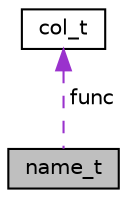 digraph "name_t"
{
 // LATEX_PDF_SIZE
  edge [fontname="Helvetica",fontsize="10",labelfontname="Helvetica",labelfontsize="10"];
  node [fontname="Helvetica",fontsize="10",shape=record];
  Node1 [label="name_t",height=0.2,width=0.4,color="black", fillcolor="grey75", style="filled", fontcolor="black",tooltip=" "];
  Node2 -> Node1 [dir="back",color="darkorchid3",fontsize="10",style="dashed",label=" func" ,fontname="Helvetica"];
  Node2 [label="col_t",height=0.2,width=0.4,color="black", fillcolor="white", style="filled",URL="$a00623.html",tooltip=" "];
}
